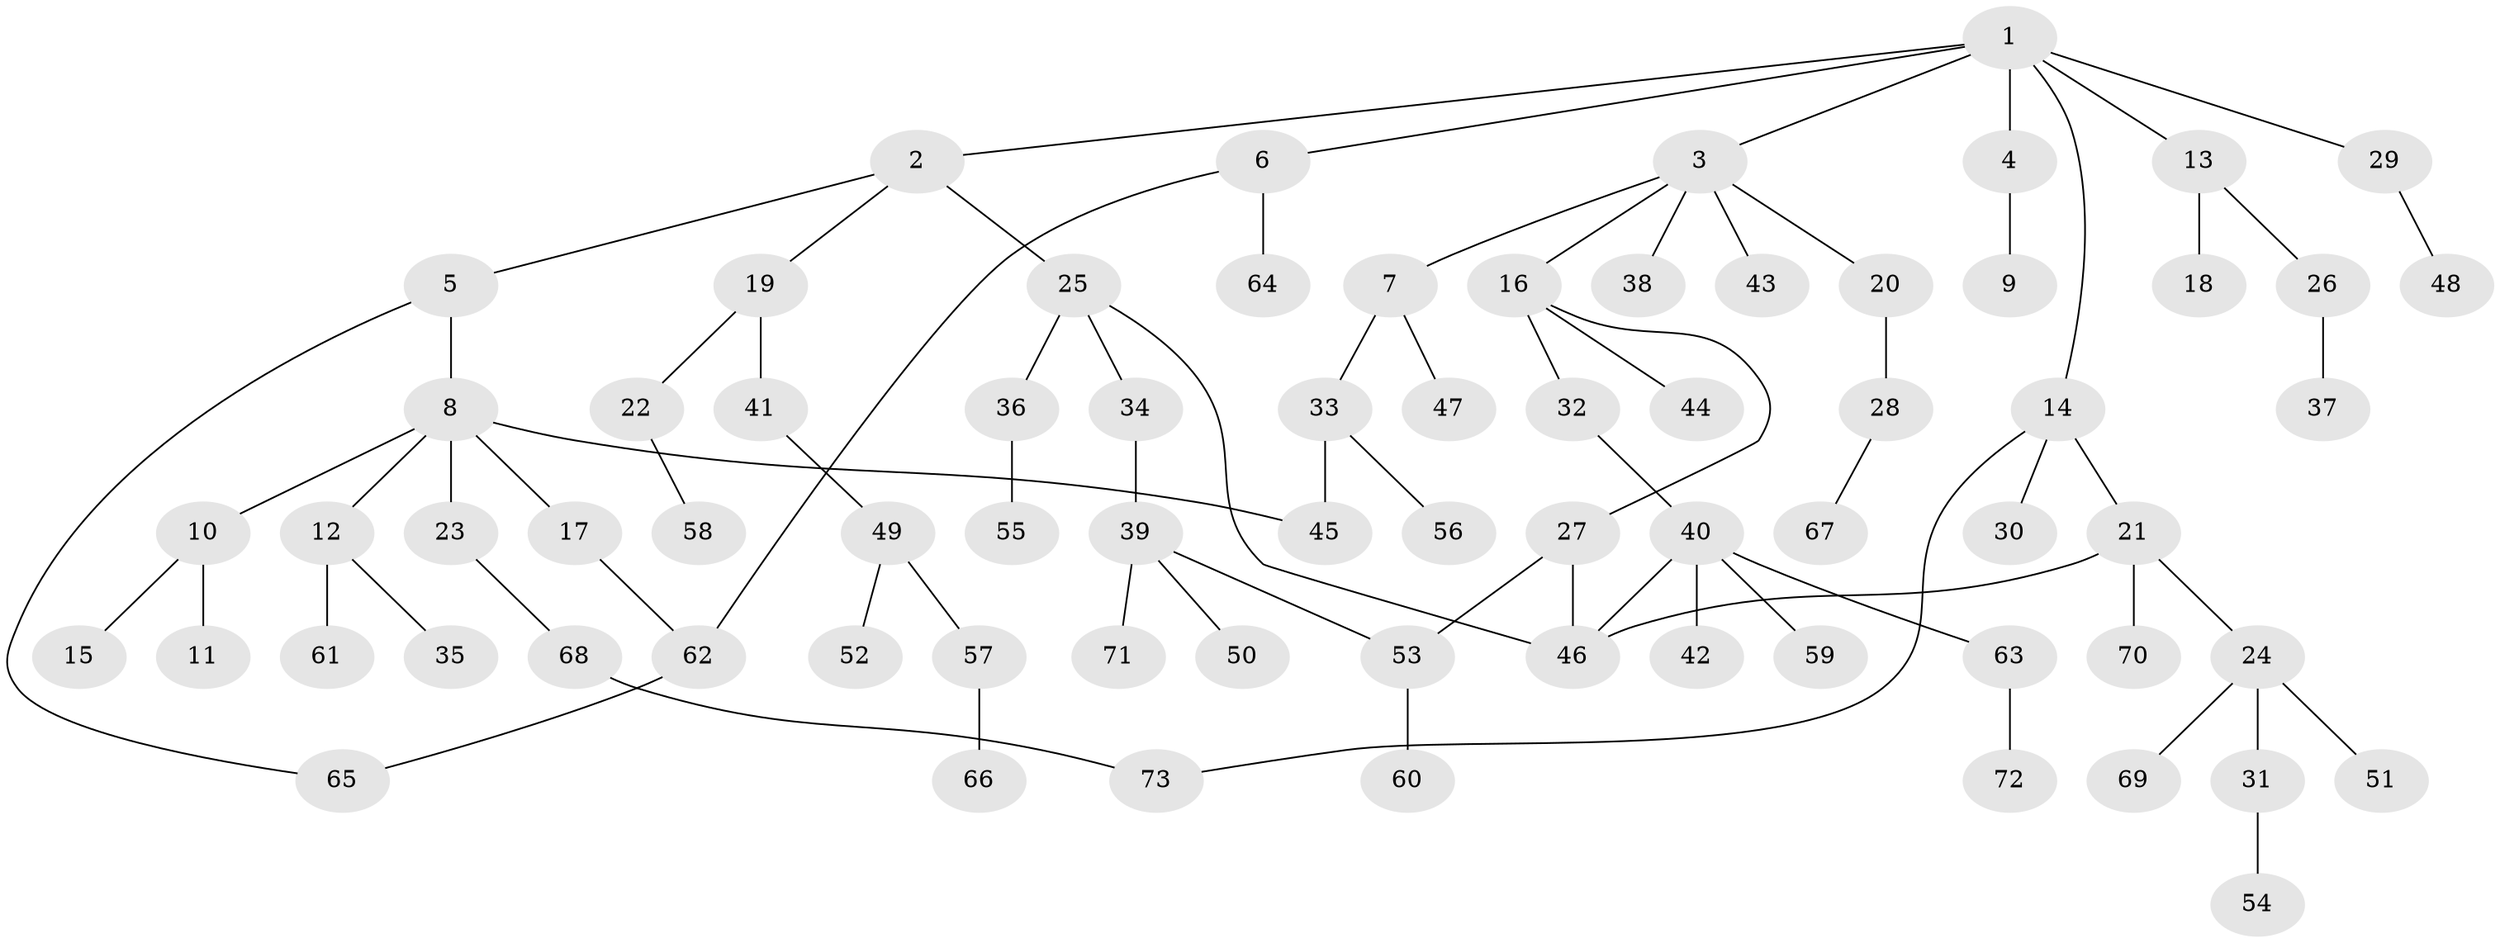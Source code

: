 // coarse degree distribution, {7: 0.019230769230769232, 4: 0.09615384615384616, 5: 0.019230769230769232, 1: 0.3269230769230769, 2: 0.34615384615384615, 3: 0.17307692307692307, 6: 0.019230769230769232}
// Generated by graph-tools (version 1.1) at 2025/48/03/04/25 22:48:46]
// undirected, 73 vertices, 80 edges
graph export_dot {
  node [color=gray90,style=filled];
  1;
  2;
  3;
  4;
  5;
  6;
  7;
  8;
  9;
  10;
  11;
  12;
  13;
  14;
  15;
  16;
  17;
  18;
  19;
  20;
  21;
  22;
  23;
  24;
  25;
  26;
  27;
  28;
  29;
  30;
  31;
  32;
  33;
  34;
  35;
  36;
  37;
  38;
  39;
  40;
  41;
  42;
  43;
  44;
  45;
  46;
  47;
  48;
  49;
  50;
  51;
  52;
  53;
  54;
  55;
  56;
  57;
  58;
  59;
  60;
  61;
  62;
  63;
  64;
  65;
  66;
  67;
  68;
  69;
  70;
  71;
  72;
  73;
  1 -- 2;
  1 -- 3;
  1 -- 4;
  1 -- 6;
  1 -- 13;
  1 -- 14;
  1 -- 29;
  2 -- 5;
  2 -- 19;
  2 -- 25;
  3 -- 7;
  3 -- 16;
  3 -- 20;
  3 -- 38;
  3 -- 43;
  4 -- 9;
  5 -- 8;
  5 -- 65;
  6 -- 64;
  6 -- 62;
  7 -- 33;
  7 -- 47;
  8 -- 10;
  8 -- 12;
  8 -- 17;
  8 -- 23;
  8 -- 45;
  10 -- 11;
  10 -- 15;
  12 -- 35;
  12 -- 61;
  13 -- 18;
  13 -- 26;
  14 -- 21;
  14 -- 30;
  14 -- 73;
  16 -- 27;
  16 -- 32;
  16 -- 44;
  17 -- 62;
  19 -- 22;
  19 -- 41;
  20 -- 28;
  21 -- 24;
  21 -- 70;
  21 -- 46;
  22 -- 58;
  23 -- 68;
  24 -- 31;
  24 -- 51;
  24 -- 69;
  25 -- 34;
  25 -- 36;
  25 -- 46;
  26 -- 37;
  27 -- 53;
  27 -- 46;
  28 -- 67;
  29 -- 48;
  31 -- 54;
  32 -- 40;
  33 -- 56;
  33 -- 45;
  34 -- 39;
  36 -- 55;
  39 -- 50;
  39 -- 71;
  39 -- 53;
  40 -- 42;
  40 -- 46;
  40 -- 59;
  40 -- 63;
  41 -- 49;
  49 -- 52;
  49 -- 57;
  53 -- 60;
  57 -- 66;
  62 -- 65;
  63 -- 72;
  68 -- 73;
}
